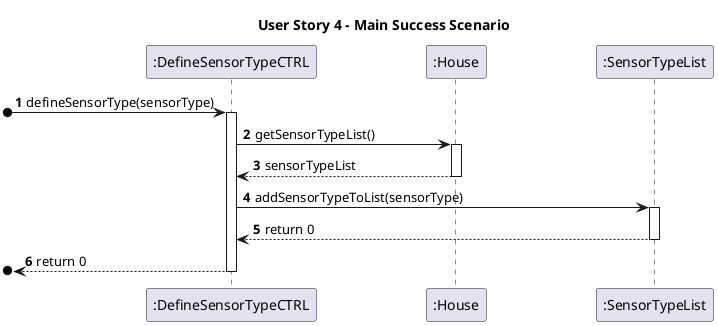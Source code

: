 @startuml
title User Story 4 - Main Success Scenario

autonumber
participant ":DefineSensorTypeCTRL" as DST
participant ":House" as H
participant ":SensorTypeList" as ST
skinparam ParticipantPadding 50

[o-> DST : defineSensorType(sensorType)
activate DST
DST -> H : getSensorTypeList()
activate H
H --> DST : sensorTypeList
deactivate H

DST -> ST : addSensorTypeToList(sensorType)

activate ST
ST --> DST : return 0
deactivate ST
[o<-- DST : return 0

deactivate DST



@enduml